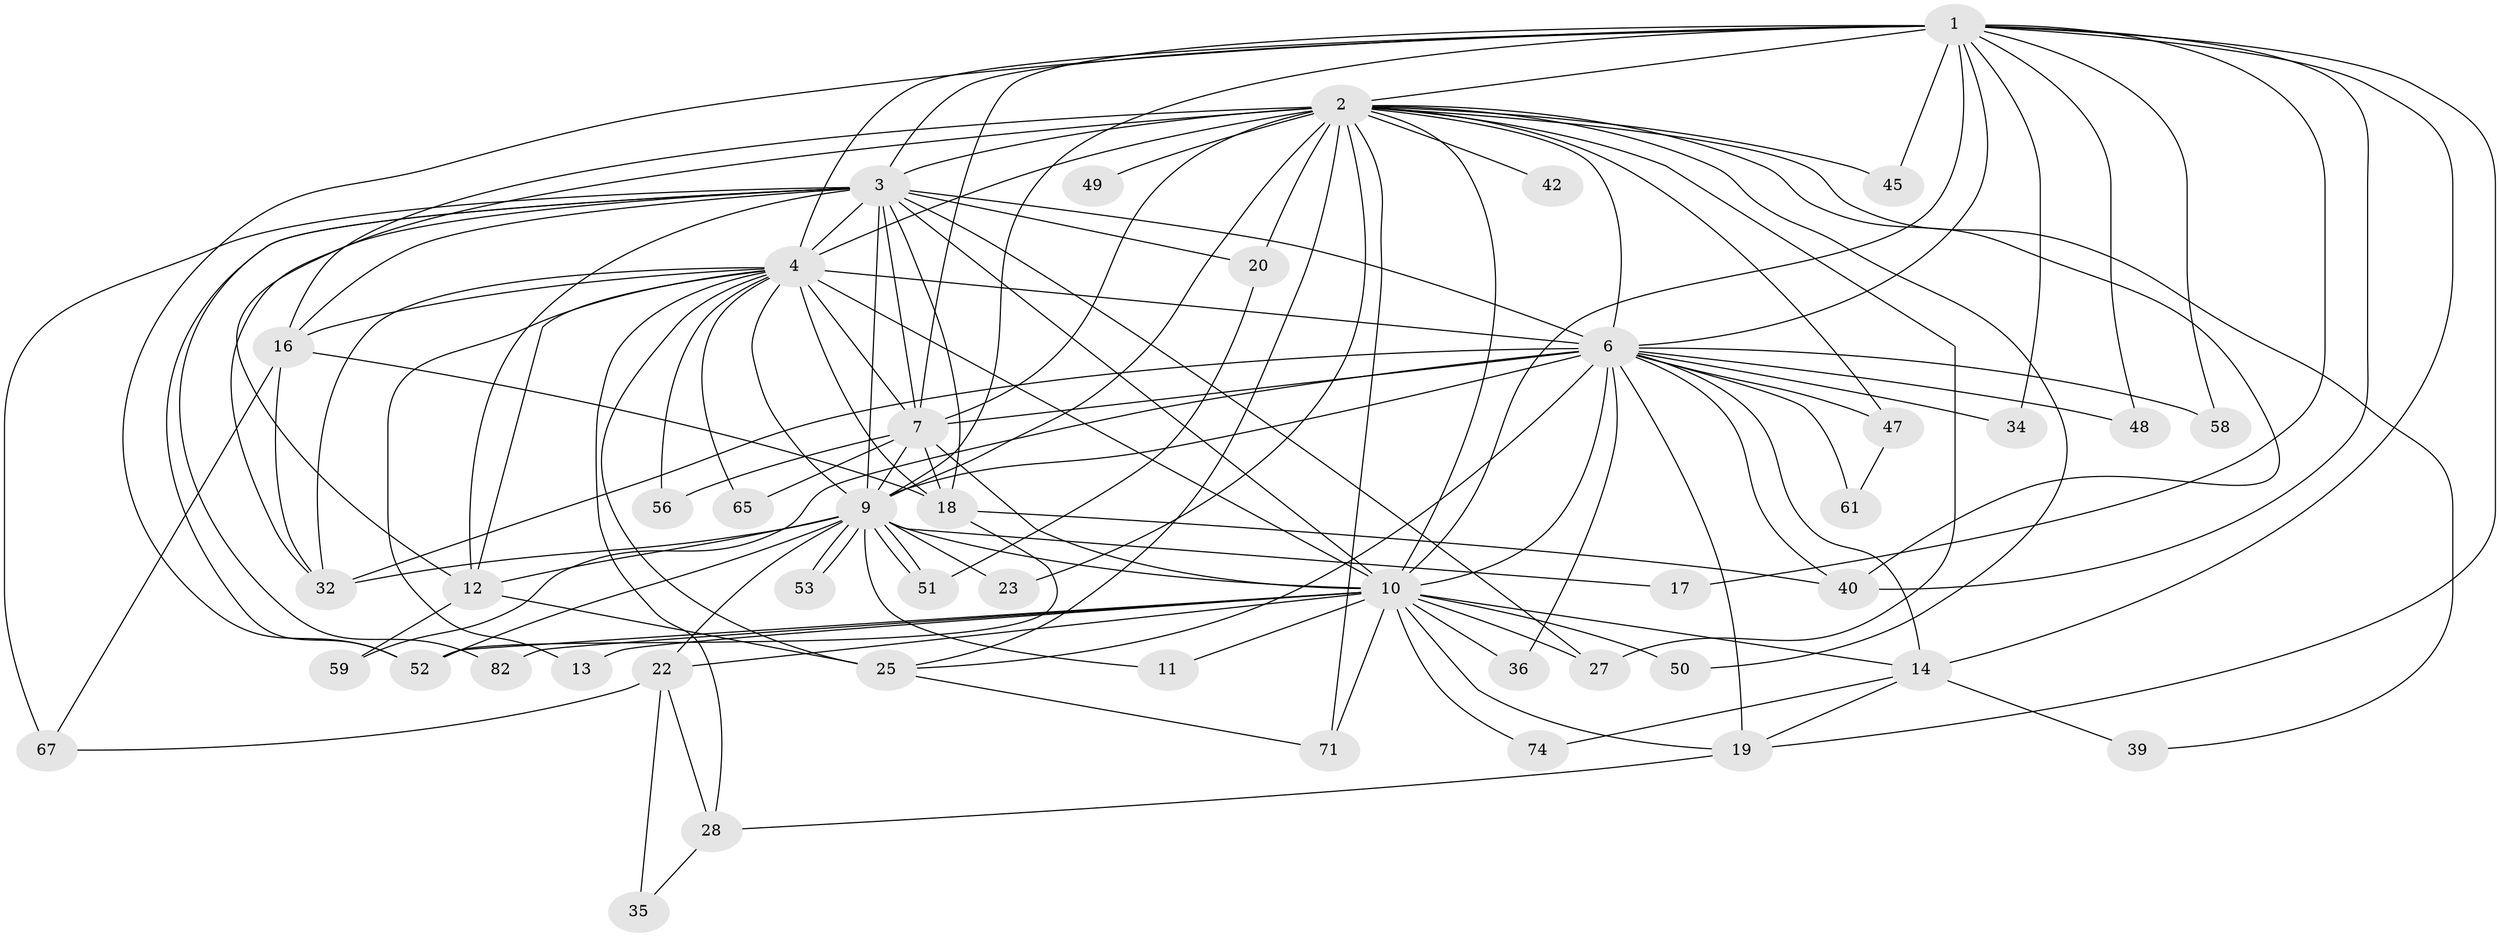 // original degree distribution, {19: 0.010752688172043012, 12: 0.010752688172043012, 22: 0.010752688172043012, 13: 0.010752688172043012, 18: 0.010752688172043012, 21: 0.021505376344086023, 15: 0.010752688172043012, 25: 0.010752688172043012, 26: 0.010752688172043012, 2: 0.5268817204301075, 6: 0.043010752688172046, 4: 0.08602150537634409, 5: 0.03225806451612903, 3: 0.1935483870967742, 7: 0.010752688172043012}
// Generated by graph-tools (version 1.1) at 2025/13/03/09/25 04:13:45]
// undirected, 46 vertices, 125 edges
graph export_dot {
graph [start="1"]
  node [color=gray90,style=filled];
  1;
  2 [super="+8+60"];
  3 [super="+30"];
  4 [super="+5"];
  6 [super="+26+55"];
  7 [super="+31"];
  9;
  10 [super="+44+24+43"];
  11;
  12 [super="+15"];
  13;
  14;
  16 [super="+62"];
  17;
  18 [super="+64"];
  19 [super="+70"];
  20;
  22 [super="+88"];
  23;
  25 [super="+73"];
  27 [super="+41"];
  28;
  32 [super="+83+63+54"];
  34;
  35 [super="+93"];
  36;
  39;
  40 [super="+80+66"];
  42;
  45;
  47;
  48;
  49;
  50;
  51 [super="+81"];
  52 [super="+57"];
  53;
  56;
  58;
  59;
  61;
  65;
  67;
  71 [super="+89"];
  74;
  82;
  1 -- 2 [weight=2];
  1 -- 3;
  1 -- 4 [weight=2];
  1 -- 6 [weight=2];
  1 -- 7;
  1 -- 9;
  1 -- 10;
  1 -- 14;
  1 -- 17;
  1 -- 19;
  1 -- 34;
  1 -- 45;
  1 -- 48;
  1 -- 58;
  1 -- 40;
  1 -- 52;
  2 -- 3 [weight=2];
  2 -- 4 [weight=5];
  2 -- 6 [weight=3];
  2 -- 7 [weight=2];
  2 -- 9 [weight=2];
  2 -- 10 [weight=3];
  2 -- 49 [weight=2];
  2 -- 71;
  2 -- 16;
  2 -- 20;
  2 -- 23;
  2 -- 25;
  2 -- 39;
  2 -- 40;
  2 -- 42;
  2 -- 45;
  2 -- 47;
  2 -- 50;
  2 -- 27;
  2 -- 12;
  3 -- 4 [weight=3];
  3 -- 6;
  3 -- 7;
  3 -- 9;
  3 -- 10 [weight=4];
  3 -- 18;
  3 -- 20;
  3 -- 27;
  3 -- 32;
  3 -- 67;
  3 -- 82;
  3 -- 52;
  3 -- 16;
  3 -- 12 [weight=2];
  4 -- 6 [weight=3];
  4 -- 7 [weight=3];
  4 -- 9 [weight=2];
  4 -- 10 [weight=2];
  4 -- 12 [weight=2];
  4 -- 28;
  4 -- 65;
  4 -- 32;
  4 -- 13;
  4 -- 16;
  4 -- 18;
  4 -- 56;
  4 -- 25 [weight=2];
  6 -- 7 [weight=2];
  6 -- 9 [weight=2];
  6 -- 10;
  6 -- 14;
  6 -- 32 [weight=3];
  6 -- 34;
  6 -- 36;
  6 -- 47;
  6 -- 48;
  6 -- 58;
  6 -- 59;
  6 -- 40;
  6 -- 25;
  6 -- 19;
  6 -- 61;
  7 -- 9;
  7 -- 10 [weight=4];
  7 -- 18;
  7 -- 65;
  7 -- 56;
  9 -- 10;
  9 -- 11;
  9 -- 12;
  9 -- 17;
  9 -- 22;
  9 -- 23;
  9 -- 51;
  9 -- 51;
  9 -- 52;
  9 -- 53;
  9 -- 53;
  9 -- 32;
  10 -- 11;
  10 -- 13;
  10 -- 19;
  10 -- 22;
  10 -- 27;
  10 -- 36;
  10 -- 50;
  10 -- 52;
  10 -- 71;
  10 -- 74;
  10 -- 82;
  10 -- 14;
  12 -- 25;
  12 -- 59;
  14 -- 39;
  14 -- 74;
  14 -- 19;
  16 -- 67;
  16 -- 32;
  16 -- 18;
  18 -- 40;
  18 -- 52;
  19 -- 28;
  20 -- 51;
  22 -- 35 [weight=2];
  22 -- 67;
  22 -- 28;
  25 -- 71;
  28 -- 35;
  47 -- 61;
}
